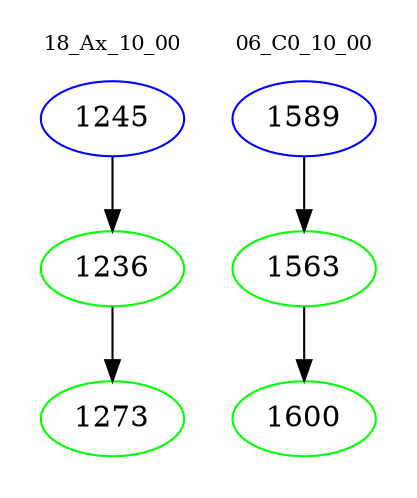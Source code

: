 digraph{
subgraph cluster_0 {
color = white
label = "18_Ax_10_00";
fontsize=10;
T0_1245 [label="1245", color="blue"]
T0_1245 -> T0_1236 [color="black"]
T0_1236 [label="1236", color="green"]
T0_1236 -> T0_1273 [color="black"]
T0_1273 [label="1273", color="green"]
}
subgraph cluster_1 {
color = white
label = "06_C0_10_00";
fontsize=10;
T1_1589 [label="1589", color="blue"]
T1_1589 -> T1_1563 [color="black"]
T1_1563 [label="1563", color="green"]
T1_1563 -> T1_1600 [color="black"]
T1_1600 [label="1600", color="green"]
}
}
